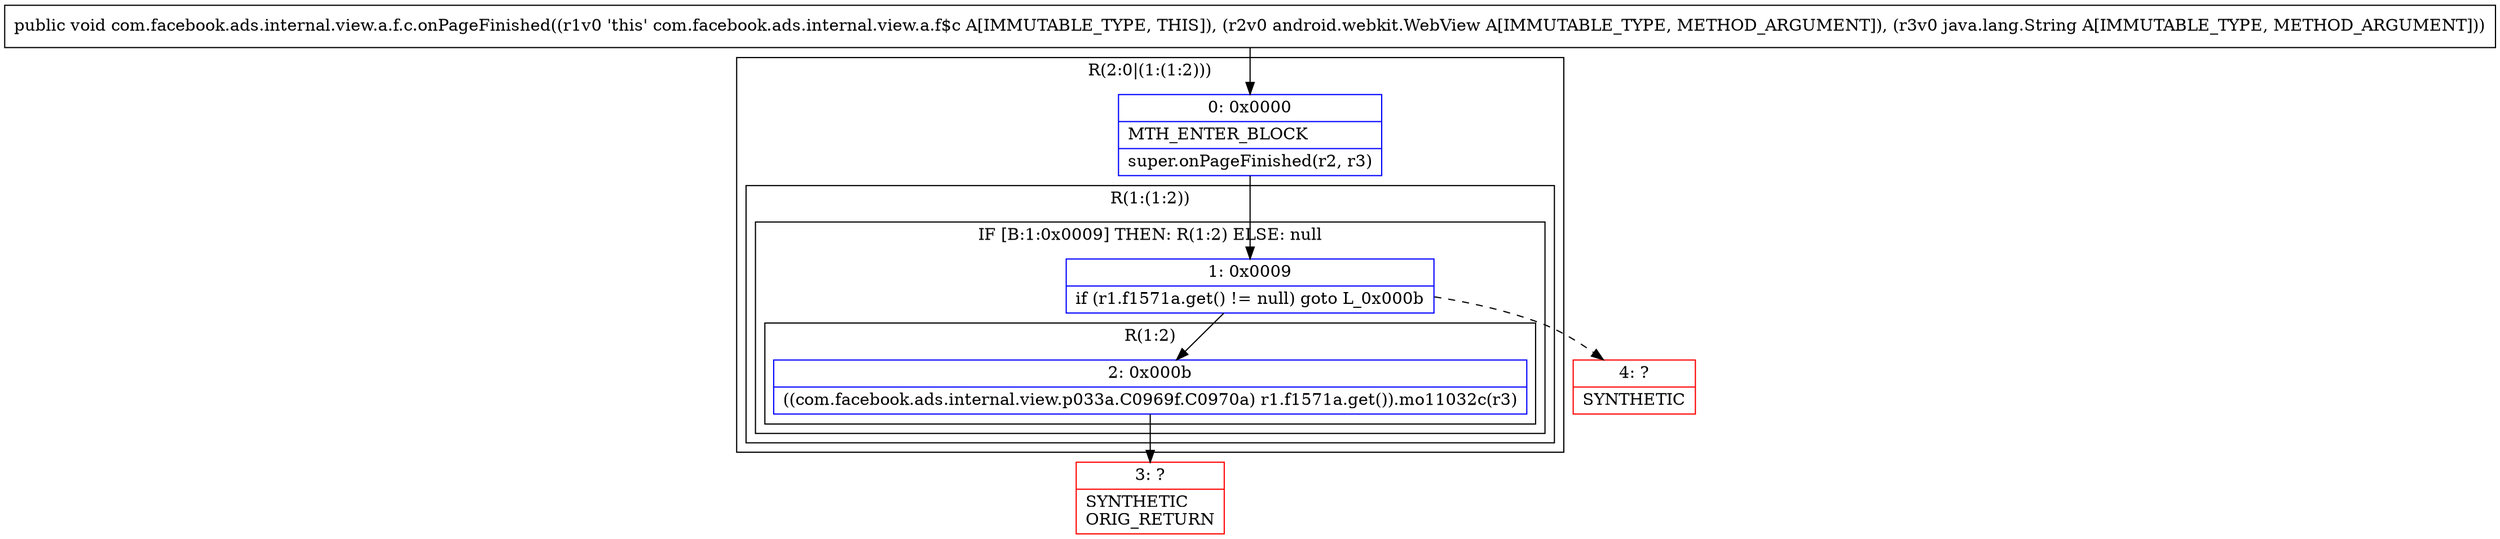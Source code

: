 digraph "CFG forcom.facebook.ads.internal.view.a.f.c.onPageFinished(Landroid\/webkit\/WebView;Ljava\/lang\/String;)V" {
subgraph cluster_Region_2029475755 {
label = "R(2:0|(1:(1:2)))";
node [shape=record,color=blue];
Node_0 [shape=record,label="{0\:\ 0x0000|MTH_ENTER_BLOCK\l|super.onPageFinished(r2, r3)\l}"];
subgraph cluster_Region_436421025 {
label = "R(1:(1:2))";
node [shape=record,color=blue];
subgraph cluster_IfRegion_245614562 {
label = "IF [B:1:0x0009] THEN: R(1:2) ELSE: null";
node [shape=record,color=blue];
Node_1 [shape=record,label="{1\:\ 0x0009|if (r1.f1571a.get() != null) goto L_0x000b\l}"];
subgraph cluster_Region_1569448363 {
label = "R(1:2)";
node [shape=record,color=blue];
Node_2 [shape=record,label="{2\:\ 0x000b|((com.facebook.ads.internal.view.p033a.C0969f.C0970a) r1.f1571a.get()).mo11032c(r3)\l}"];
}
}
}
}
Node_3 [shape=record,color=red,label="{3\:\ ?|SYNTHETIC\lORIG_RETURN\l}"];
Node_4 [shape=record,color=red,label="{4\:\ ?|SYNTHETIC\l}"];
MethodNode[shape=record,label="{public void com.facebook.ads.internal.view.a.f.c.onPageFinished((r1v0 'this' com.facebook.ads.internal.view.a.f$c A[IMMUTABLE_TYPE, THIS]), (r2v0 android.webkit.WebView A[IMMUTABLE_TYPE, METHOD_ARGUMENT]), (r3v0 java.lang.String A[IMMUTABLE_TYPE, METHOD_ARGUMENT])) }"];
MethodNode -> Node_0;
Node_0 -> Node_1;
Node_1 -> Node_2;
Node_1 -> Node_4[style=dashed];
Node_2 -> Node_3;
}

